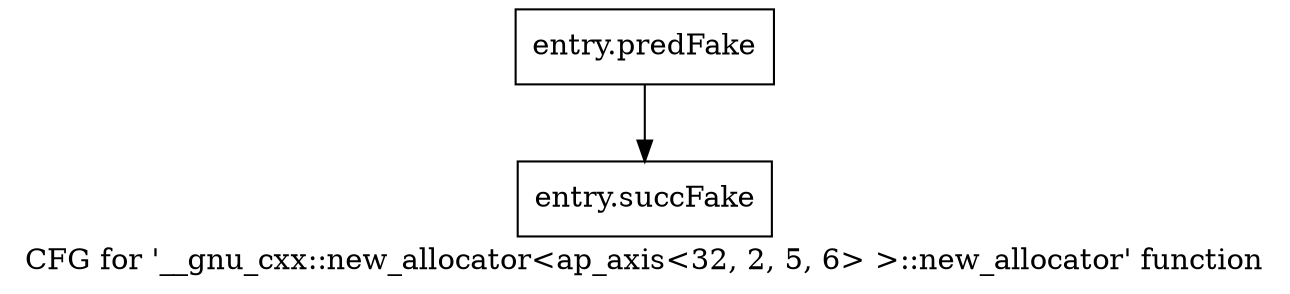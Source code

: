 digraph "CFG for '__gnu_cxx::new_allocator\<ap_axis\<32, 2, 5, 6\> \>::new_allocator' function" {
	label="CFG for '__gnu_cxx::new_allocator\<ap_axis\<32, 2, 5, 6\> \>::new_allocator' function";

	Node0x493efc0 [shape=record,filename="",linenumber="",label="{entry.predFake}"];
	Node0x493efc0 -> Node0x4761bf0[ callList="" memoryops="" filename="/proj/xbuilds/2019.2_0801_1/installs/lin64/Vivado/HEAD/tps/lnx64/gcc-6.2.0/lib/gcc/x86_64-pc-linux-gnu/6.2.0/../../../../include/c++/6.2.0/ext/new_allocator.h"];
	Node0x4761bf0 [shape=record,filename="/proj/xbuilds/2019.2_0801_1/installs/lin64/Vivado/HEAD/tps/lnx64/gcc-6.2.0/lib/gcc/x86_64-pc-linux-gnu/6.2.0/../../../../include/c++/6.2.0/ext/new_allocator.h",linenumber="79",label="{entry.succFake}"];
}
